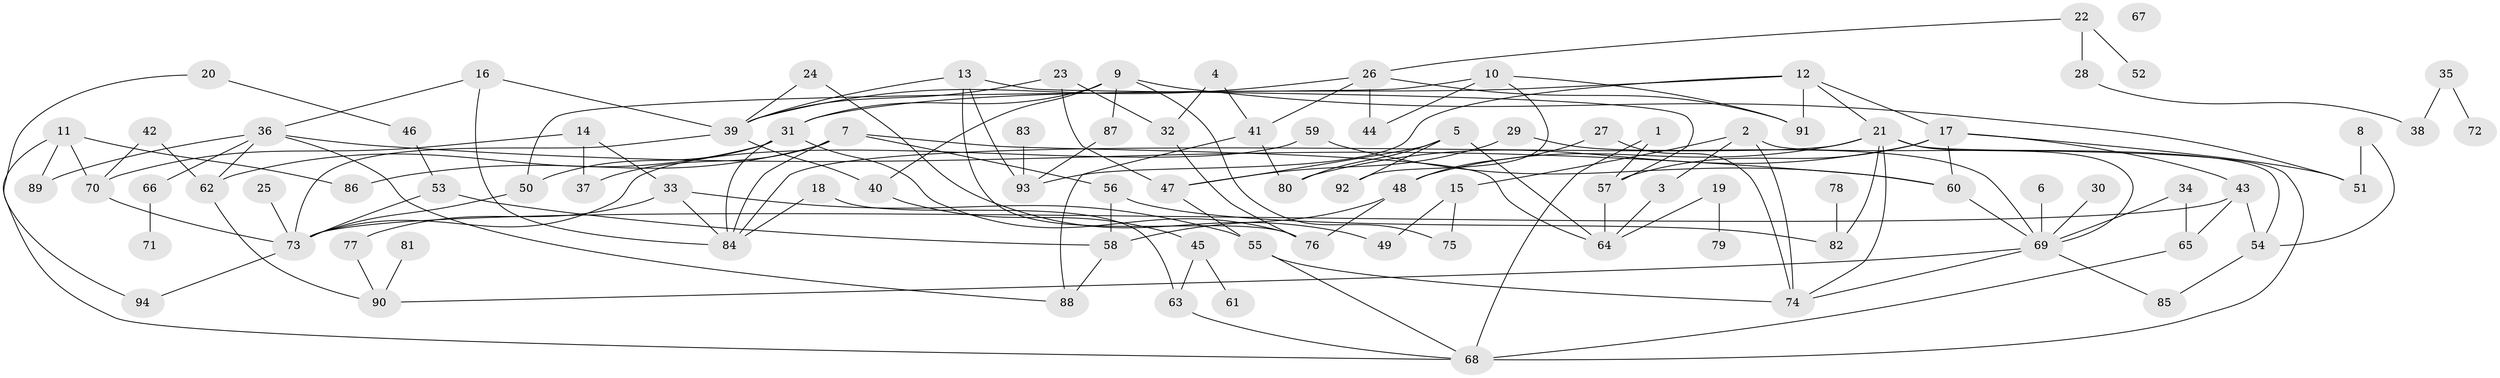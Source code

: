 // coarse degree distribution, {3: 0.1956521739130435, 9: 0.021739130434782608, 4: 0.1956521739130435, 6: 0.08695652173913043, 2: 0.15217391304347827, 5: 0.13043478260869565, 1: 0.10869565217391304, 7: 0.021739130434782608, 8: 0.043478260869565216, 14: 0.021739130434782608, 10: 0.021739130434782608}
// Generated by graph-tools (version 1.1) at 2025/35/03/04/25 23:35:52]
// undirected, 94 vertices, 147 edges
graph export_dot {
  node [color=gray90,style=filled];
  1;
  2;
  3;
  4;
  5;
  6;
  7;
  8;
  9;
  10;
  11;
  12;
  13;
  14;
  15;
  16;
  17;
  18;
  19;
  20;
  21;
  22;
  23;
  24;
  25;
  26;
  27;
  28;
  29;
  30;
  31;
  32;
  33;
  34;
  35;
  36;
  37;
  38;
  39;
  40;
  41;
  42;
  43;
  44;
  45;
  46;
  47;
  48;
  49;
  50;
  51;
  52;
  53;
  54;
  55;
  56;
  57;
  58;
  59;
  60;
  61;
  62;
  63;
  64;
  65;
  66;
  67;
  68;
  69;
  70;
  71;
  72;
  73;
  74;
  75;
  76;
  77;
  78;
  79;
  80;
  81;
  82;
  83;
  84;
  85;
  86;
  87;
  88;
  89;
  90;
  91;
  92;
  93;
  94;
  1 -- 57;
  1 -- 68;
  2 -- 3;
  2 -- 15;
  2 -- 54;
  2 -- 74;
  3 -- 64;
  4 -- 32;
  4 -- 41;
  5 -- 47;
  5 -- 64;
  5 -- 80;
  5 -- 92;
  6 -- 69;
  7 -- 37;
  7 -- 56;
  7 -- 64;
  7 -- 84;
  7 -- 86;
  8 -- 51;
  8 -- 54;
  9 -- 31;
  9 -- 40;
  9 -- 51;
  9 -- 75;
  9 -- 87;
  10 -- 44;
  10 -- 50;
  10 -- 91;
  10 -- 92;
  11 -- 68;
  11 -- 70;
  11 -- 86;
  11 -- 89;
  12 -- 17;
  12 -- 21;
  12 -- 31;
  12 -- 91;
  12 -- 93;
  13 -- 39;
  13 -- 57;
  13 -- 76;
  13 -- 93;
  14 -- 33;
  14 -- 37;
  14 -- 70;
  15 -- 49;
  15 -- 75;
  16 -- 36;
  16 -- 39;
  16 -- 84;
  17 -- 43;
  17 -- 51;
  17 -- 57;
  17 -- 60;
  17 -- 80;
  18 -- 63;
  18 -- 84;
  19 -- 64;
  19 -- 79;
  20 -- 46;
  20 -- 94;
  21 -- 48;
  21 -- 68;
  21 -- 69;
  21 -- 74;
  21 -- 82;
  21 -- 84;
  22 -- 26;
  22 -- 28;
  22 -- 52;
  23 -- 32;
  23 -- 39;
  23 -- 47;
  24 -- 39;
  24 -- 49;
  25 -- 73;
  26 -- 39;
  26 -- 41;
  26 -- 44;
  26 -- 91;
  27 -- 48;
  27 -- 74;
  28 -- 38;
  29 -- 47;
  29 -- 69;
  30 -- 69;
  31 -- 50;
  31 -- 62;
  31 -- 76;
  31 -- 84;
  32 -- 76;
  33 -- 55;
  33 -- 77;
  33 -- 84;
  34 -- 65;
  34 -- 69;
  35 -- 38;
  35 -- 72;
  36 -- 60;
  36 -- 62;
  36 -- 66;
  36 -- 88;
  36 -- 89;
  39 -- 40;
  39 -- 73;
  40 -- 45;
  41 -- 80;
  41 -- 88;
  42 -- 62;
  42 -- 70;
  43 -- 54;
  43 -- 65;
  43 -- 73;
  45 -- 61;
  45 -- 63;
  46 -- 53;
  47 -- 55;
  48 -- 58;
  48 -- 76;
  50 -- 73;
  53 -- 58;
  53 -- 73;
  54 -- 85;
  55 -- 68;
  55 -- 74;
  56 -- 58;
  56 -- 82;
  57 -- 64;
  58 -- 88;
  59 -- 60;
  59 -- 73;
  60 -- 69;
  62 -- 90;
  63 -- 68;
  65 -- 68;
  66 -- 71;
  69 -- 74;
  69 -- 85;
  69 -- 90;
  70 -- 73;
  73 -- 94;
  77 -- 90;
  78 -- 82;
  81 -- 90;
  83 -- 93;
  87 -- 93;
}

